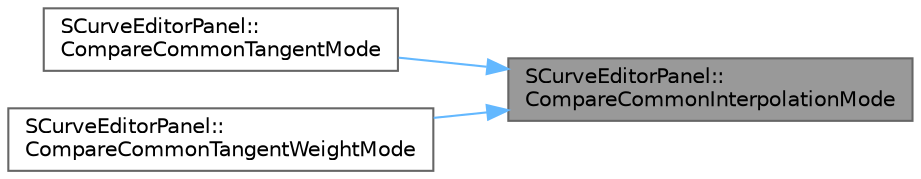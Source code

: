 digraph "SCurveEditorPanel::CompareCommonInterpolationMode"
{
 // INTERACTIVE_SVG=YES
 // LATEX_PDF_SIZE
  bgcolor="transparent";
  edge [fontname=Helvetica,fontsize=10,labelfontname=Helvetica,labelfontsize=10];
  node [fontname=Helvetica,fontsize=10,shape=box,height=0.2,width=0.4];
  rankdir="RL";
  Node1 [id="Node000001",label="SCurveEditorPanel::\lCompareCommonInterpolationMode",height=0.2,width=0.4,color="gray40", fillcolor="grey60", style="filled", fontcolor="black",tooltip="Compare all the currently selected keys' interp modes against the specified interp mode."];
  Node1 -> Node2 [id="edge1_Node000001_Node000002",dir="back",color="steelblue1",style="solid",tooltip=" "];
  Node2 [id="Node000002",label="SCurveEditorPanel::\lCompareCommonTangentMode",height=0.2,width=0.4,color="grey40", fillcolor="white", style="filled",URL="$d5/d9c/classSCurveEditorPanel.html#a1c6b4d6d6e592c3440e441f8c3995171",tooltip="Compare all the currently selected keys' tangent modes against the specified tangent mode."];
  Node1 -> Node3 [id="edge2_Node000001_Node000003",dir="back",color="steelblue1",style="solid",tooltip=" "];
  Node3 [id="Node000003",label="SCurveEditorPanel::\lCompareCommonTangentWeightMode",height=0.2,width=0.4,color="grey40", fillcolor="white", style="filled",URL="$d5/d9c/classSCurveEditorPanel.html#ad31820bd94902c9a04b38ca79ecd94d1",tooltip="Compare all the currently selected keys' tangent modes against the specified tangent mode."];
}
